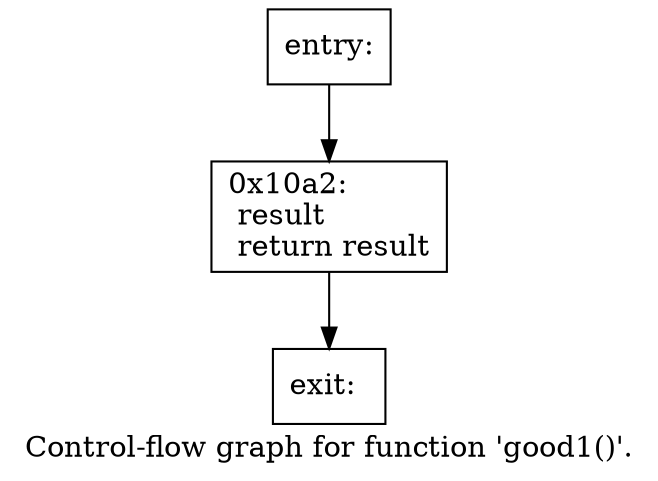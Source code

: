 digraph "Control-flow graph for function 'good1()'." {
  label="Control-flow graph for function 'good1()'.";
  node [shape=record];

  Node06FA0FE8 [label="{entry:\l}"];
  Node06FA0FE8 -> Node06FA1150;
  Node06FA1150 [label="{0x10a2:\l  result\l  return result\l}"];
  Node06FA1150 -> Node06FA16F0;
  Node06FA16F0 [label="{exit:\l}"];

}
